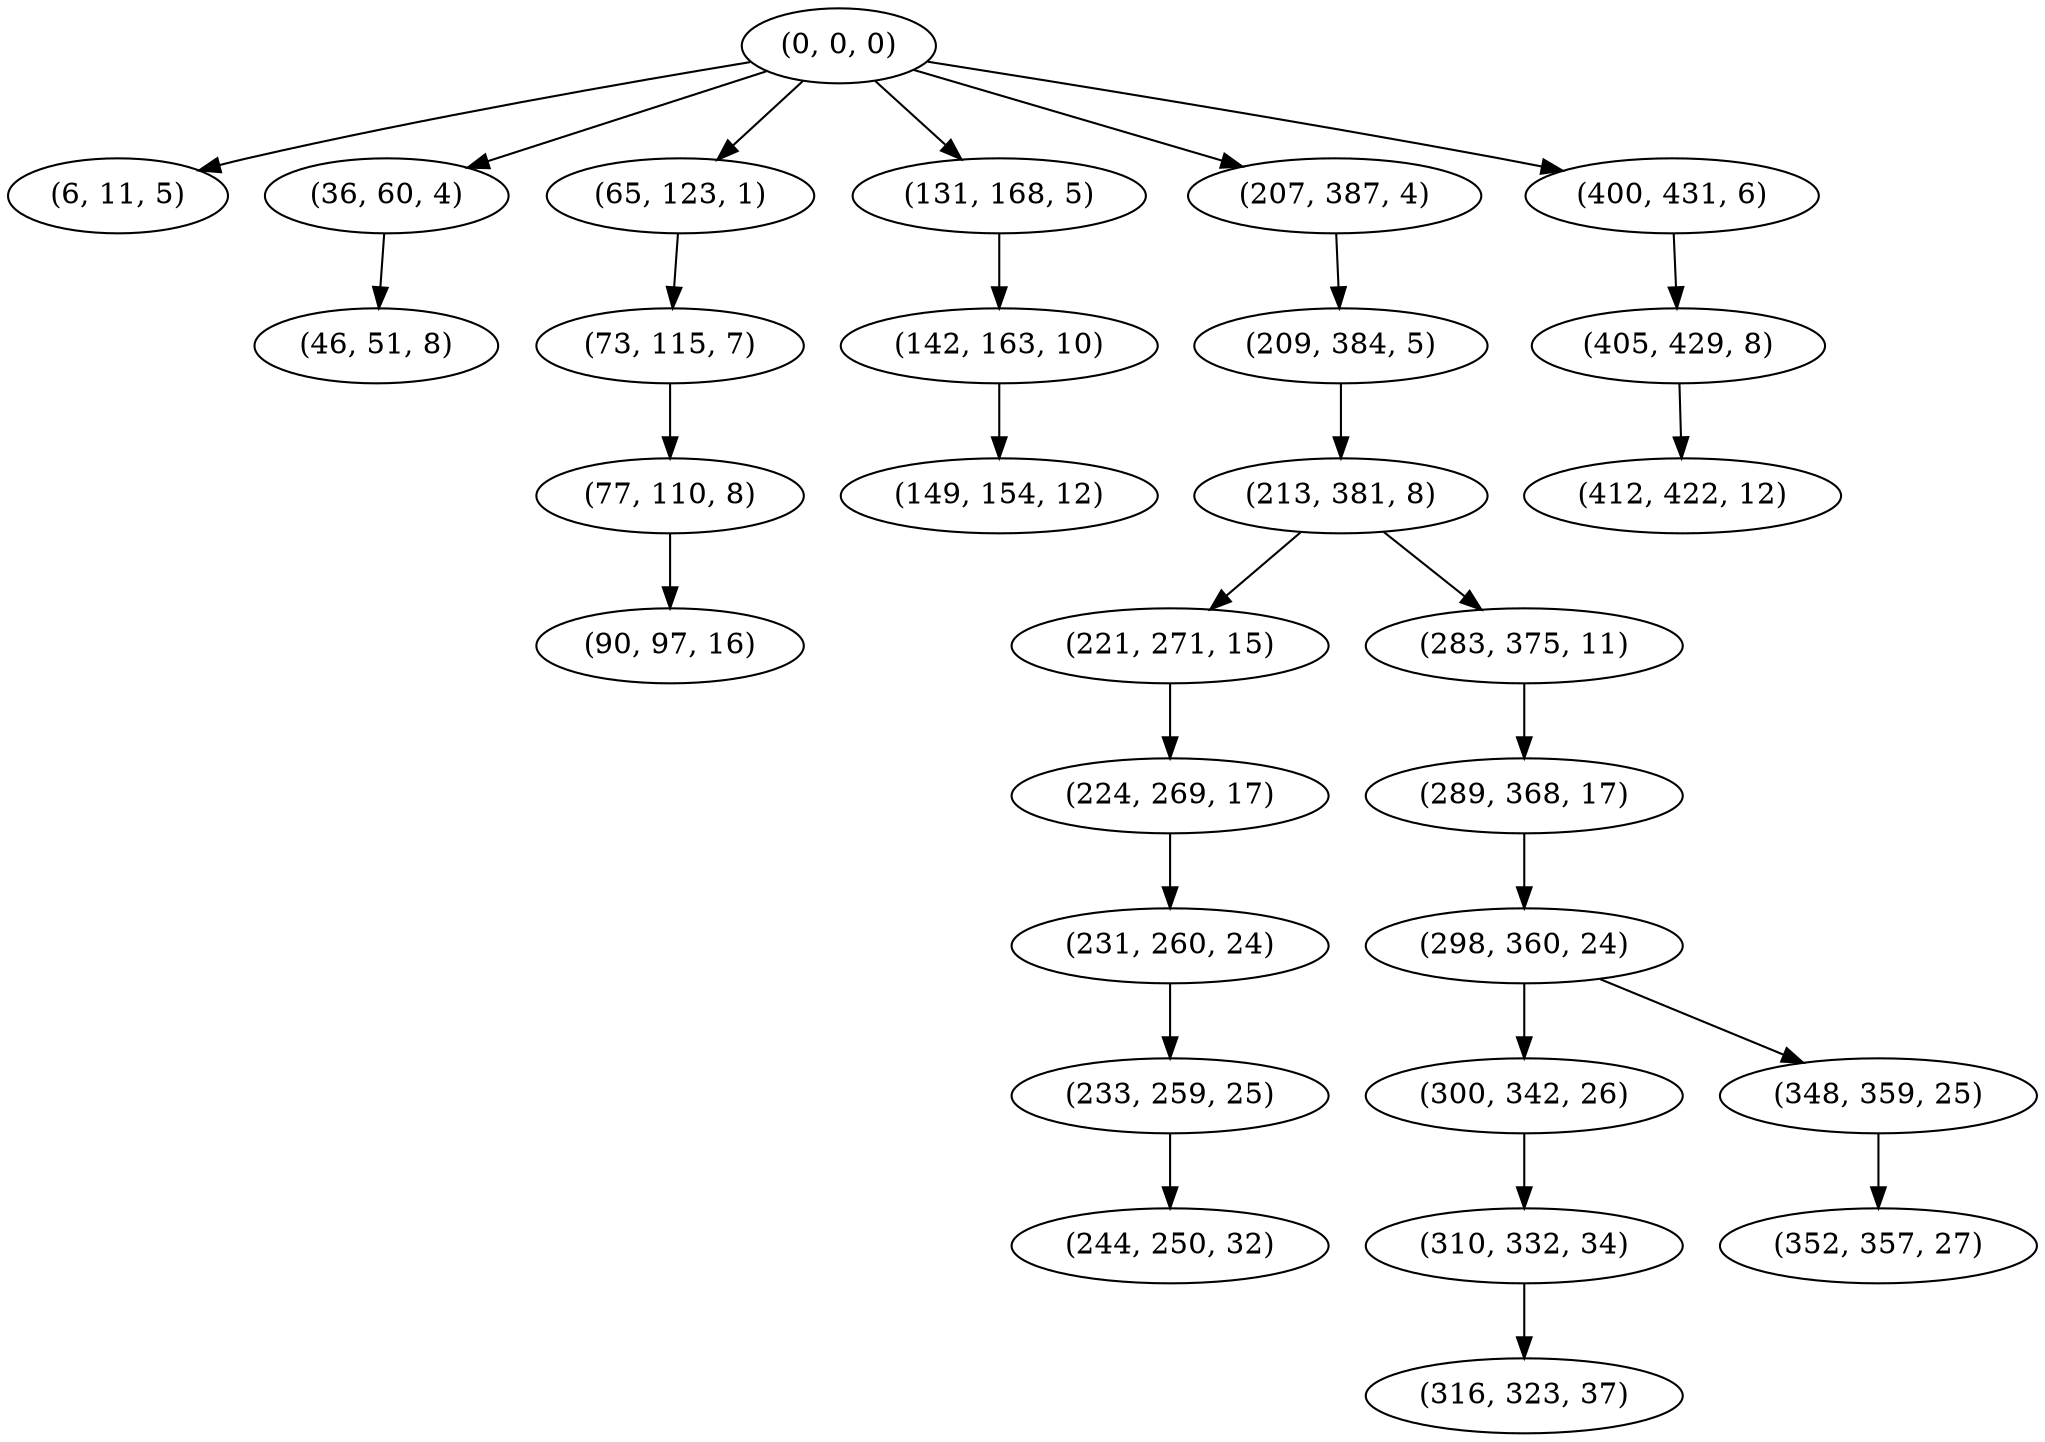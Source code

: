 digraph tree {
    "(0, 0, 0)";
    "(6, 11, 5)";
    "(36, 60, 4)";
    "(46, 51, 8)";
    "(65, 123, 1)";
    "(73, 115, 7)";
    "(77, 110, 8)";
    "(90, 97, 16)";
    "(131, 168, 5)";
    "(142, 163, 10)";
    "(149, 154, 12)";
    "(207, 387, 4)";
    "(209, 384, 5)";
    "(213, 381, 8)";
    "(221, 271, 15)";
    "(224, 269, 17)";
    "(231, 260, 24)";
    "(233, 259, 25)";
    "(244, 250, 32)";
    "(283, 375, 11)";
    "(289, 368, 17)";
    "(298, 360, 24)";
    "(300, 342, 26)";
    "(310, 332, 34)";
    "(316, 323, 37)";
    "(348, 359, 25)";
    "(352, 357, 27)";
    "(400, 431, 6)";
    "(405, 429, 8)";
    "(412, 422, 12)";
    "(0, 0, 0)" -> "(6, 11, 5)";
    "(0, 0, 0)" -> "(36, 60, 4)";
    "(0, 0, 0)" -> "(65, 123, 1)";
    "(0, 0, 0)" -> "(131, 168, 5)";
    "(0, 0, 0)" -> "(207, 387, 4)";
    "(0, 0, 0)" -> "(400, 431, 6)";
    "(36, 60, 4)" -> "(46, 51, 8)";
    "(65, 123, 1)" -> "(73, 115, 7)";
    "(73, 115, 7)" -> "(77, 110, 8)";
    "(77, 110, 8)" -> "(90, 97, 16)";
    "(131, 168, 5)" -> "(142, 163, 10)";
    "(142, 163, 10)" -> "(149, 154, 12)";
    "(207, 387, 4)" -> "(209, 384, 5)";
    "(209, 384, 5)" -> "(213, 381, 8)";
    "(213, 381, 8)" -> "(221, 271, 15)";
    "(213, 381, 8)" -> "(283, 375, 11)";
    "(221, 271, 15)" -> "(224, 269, 17)";
    "(224, 269, 17)" -> "(231, 260, 24)";
    "(231, 260, 24)" -> "(233, 259, 25)";
    "(233, 259, 25)" -> "(244, 250, 32)";
    "(283, 375, 11)" -> "(289, 368, 17)";
    "(289, 368, 17)" -> "(298, 360, 24)";
    "(298, 360, 24)" -> "(300, 342, 26)";
    "(298, 360, 24)" -> "(348, 359, 25)";
    "(300, 342, 26)" -> "(310, 332, 34)";
    "(310, 332, 34)" -> "(316, 323, 37)";
    "(348, 359, 25)" -> "(352, 357, 27)";
    "(400, 431, 6)" -> "(405, 429, 8)";
    "(405, 429, 8)" -> "(412, 422, 12)";
}

